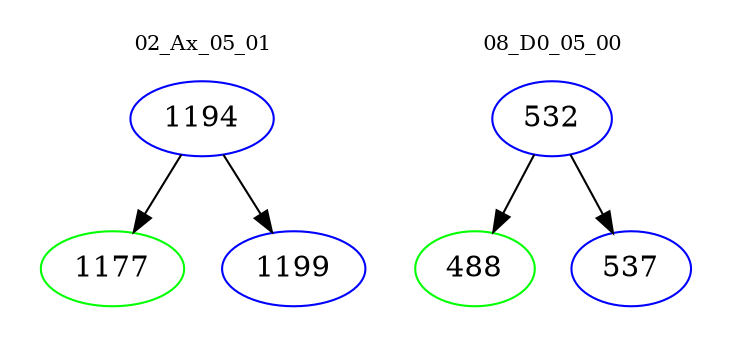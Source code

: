 digraph{
subgraph cluster_0 {
color = white
label = "02_Ax_05_01";
fontsize=10;
T0_1194 [label="1194", color="blue"]
T0_1194 -> T0_1177 [color="black"]
T0_1177 [label="1177", color="green"]
T0_1194 -> T0_1199 [color="black"]
T0_1199 [label="1199", color="blue"]
}
subgraph cluster_1 {
color = white
label = "08_D0_05_00";
fontsize=10;
T1_532 [label="532", color="blue"]
T1_532 -> T1_488 [color="black"]
T1_488 [label="488", color="green"]
T1_532 -> T1_537 [color="black"]
T1_537 [label="537", color="blue"]
}
}
